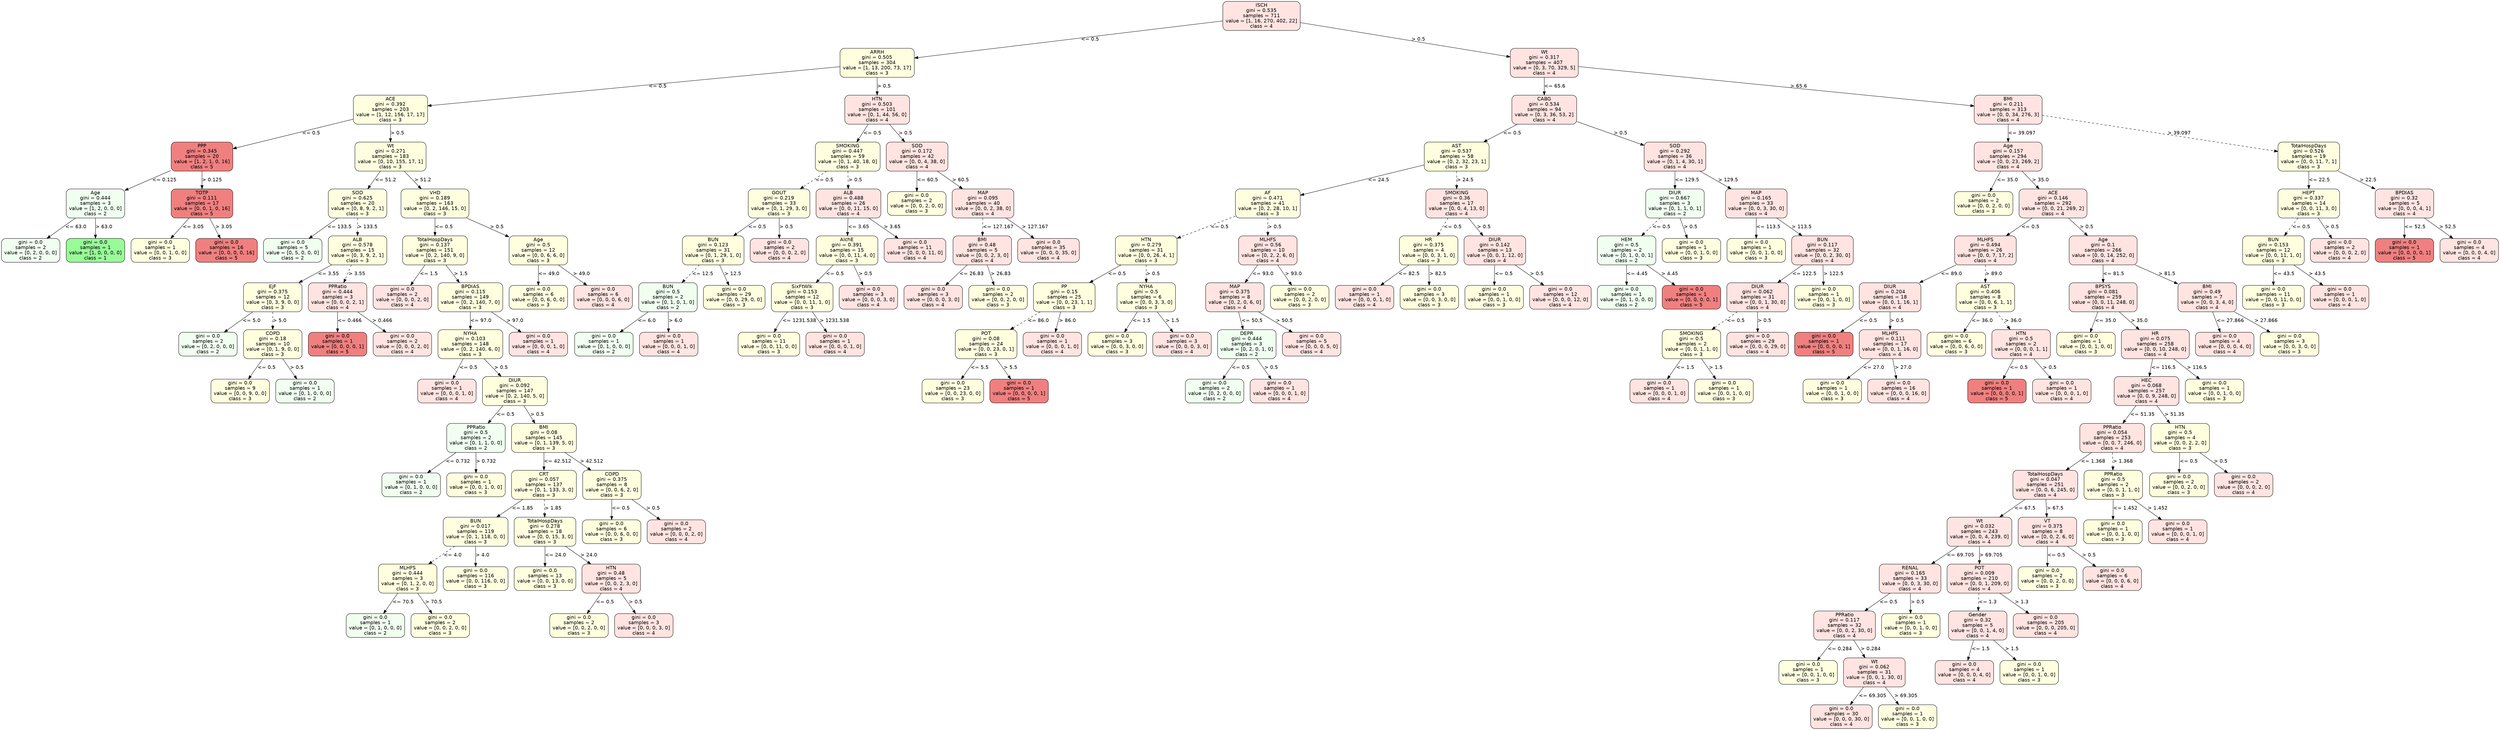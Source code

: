strict digraph Tree {
	graph [bb="0,0,5957,2078"];
	node [color=black,
		fontname=helvetica,
		label="\N",
		shape=box,
		style="filled, rounded"
	];
	edge [fontname=helvetica];
	0	 [fillcolor=mistyrose,
		height=1.1528,
		label="ISCH\ngini = 0.535\nsamples = 711\nvalue = [1, 16, 270, 402, 22]\nclass = 4",
		pos="2632,2036.5",
		width=2.5694];
	1	 [fillcolor=lightyellow,
		height=1.1528,
		label="ARRH\ngini = 0.505\nsamples = 304\nvalue = [1, 13, 200, 73, 17]\nclass = 3",
		pos="2048,1902.5",
		width=2.4583];
	0 -> 1	 [label="<= 0.5",
		labelangle=45,
		labeldistance=2.5,
		lp="2378,1969.5",
		op="<=",
		param=0.5,
		pos="e,2136.8,1922.9 2539.5,2015.3 2432.2,1990.7 2256.2,1950.3 2146.5,1925.1",
		style=solid];
	74	 [fillcolor=mistyrose,
		height=1.1528,
		label="Wt\ngini = 0.317\nsamples = 407\nvalue = [0, 3, 70, 329, 5]\nclass = 4",
		pos="3655,1902.5",
		width=2.25];
	0 -> 74	 [label="> 0.5",
		labelangle=-45,
		labeldistance=2.5,
		lp="3190.5,1969.5",
		op=">",
		param=0.5,
		pos="e,3573.7,1913.1 2724.6,2024.4 2919.4,1998.8 3369.8,1939.9 3563.6,1914.5",
		style=solid];
	2	 [fillcolor=lightyellow,
		height=1.1528,
		label="ACE\ngini = 0.392\nsamples = 203\nvalue = [1, 12, 156, 17, 17]\nclass = 3",
		pos="928,1768.5",
		width=2.4583];
	1 -> 2	 [label="<= 0.5",
		lp="1542,1835.5",
		op="<=",
		param=0.5,
		pos="e,1016.8,1779.1 1959.2,1891.9 1752.9,1867.2 1242.7,1806.1 1026.9,1780.3",
		style=solid];
	51	 [fillcolor=mistyrose,
		height=1.1528,
		label="HTN\ngini = 0.503\nsamples = 101\nvalue = [0, 1, 44, 56, 0]\nclass = 4",
		pos="2048,1768.5",
		width=2.1528];
	1 -> 51	 [label="> 0.5",
		lp="2063.5,1835.5",
		op=">",
		param=0.5,
		pos="e,2048,1810.1 2048,1860.8 2048,1848 2048,1833.7 2048,1820.2",
		style=solid];
	3	 [fillcolor=lightcoral,
		height=1.1528,
		label="PPP\ngini = 0.345\nsamples = 20\nvalue = [1, 2, 1, 0, 16]\nclass = 5",
		pos="488,1634.5",
		width=2.0417];
	2 -> 3	 [label="<= 0.5",
		lp="742,1701.5",
		op="<=",
		param=0.5,
		pos="e,561.77,1657 839.49,1741.5 761.27,1717.7 648.04,1683.2 571.4,1659.9",
		style=solid];
	10	 [fillcolor=lightyellow,
		height=1.1528,
		label="Wt\ngini = 0.271\nsamples = 183\nvalue = [0, 10, 155, 17, 1]\nclass = 3",
		pos="928,1634.5",
		width=2.3611];
	2 -> 10	 [label="> 0.5",
		lp="943.5,1701.5",
		op=">",
		param=0.5,
		pos="e,928,1676.1 928,1726.8 928,1714 928,1699.7 928,1686.2",
		style=solid];
	4	 [fillcolor=honeydew,
		height=1.1528,
		label="Age\ngini = 0.444\nsamples = 3\nvalue = [1, 2, 0, 0, 0]\nclass = 2",
		pos="228,1500.5",
		width=1.9444];
	3 -> 4	 [label="<= 0.125",
		lp="393.5,1567.5",
		op="<=",
		param=0.125,
		pos="e,298.41,1536.8 414.19,1596.5 380.84,1579.3 341.38,1558.9 307.39,1541.4",
		style=solid];
	7	 [fillcolor=lightcoral,
		height=1.1528,
		label="TOTP\ngini = 0.111\nsamples = 17\nvalue = [0, 0, 1, 0, 16]\nclass = 5",
		pos="488,1500.5",
		width=2.0417];
	3 -> 7	 [label="> 0.125",
		lp="511,1567.5",
		op=">",
		param=0.125,
		pos="e,488,1542.1 488,1592.8 488,1580 488,1565.7 488,1552.2",
		style=solid];
	5	 [fillcolor=honeydew,
		height=0.94444,
		label="gini = 0.0\nsamples = 2\nvalue = [0, 2, 0, 0, 0]\nclass = 2",
		pos="70,1366.5",
		width=1.9444];
	4 -> 5	 [label="<= 63.0",
		lp="177.5,1433.5",
		op="<=",
		param=63.0,
		pos="e,110.09,1400.5 178.87,1458.8 159.45,1442.4 137.19,1423.5 117.89,1407.1",
		style=solid];
	6	 [fillcolor=palegreen,
		height=0.94444,
		label="gini = 0.0\nsamples = 1\nvalue = [1, 0, 0, 0, 0]\nclass = 1",
		pos="228,1366.5",
		width=1.9444];
	4 -> 6	 [label="> 63.0",
		lp="247.5,1433.5",
		op=">",
		param=63.0,
		pos="e,228,1400.5 228,1458.8 228,1443.6 228,1426.3 228,1410.9",
		style=solid];
	8	 [fillcolor=lightyellow,
		height=0.94444,
		label="gini = 0.0\nsamples = 1\nvalue = [0, 0, 1, 0, 0]\nclass = 3",
		pos="386,1366.5",
		width=1.9444];
	7 -> 8	 [label="<= 3.05",
		lp="464.5,1433.5",
		op="<=",
		param=3.05,
		pos="e,411.88,1400.5 456.29,1458.8 444.13,1442.9 430.27,1424.7 418.08,1408.7",
		style=solid];
	9	 [fillcolor=lightcoral,
		height=0.94444,
		label="gini = 0.0\nsamples = 16\nvalue = [0, 0, 0, 0, 16]\nclass = 5",
		pos="548,1366.5",
		width=2.0417];
	7 -> 9	 [label="> 3.05",
		lp="539.5,1433.5",
		op=">",
		param=3.05,
		pos="e,532.77,1400.5 506.66,1458.8 513.61,1443.3 521.51,1425.7 528.53,1410",
		style=solid];
	11	 [fillcolor=lightyellow,
		height=1.1528,
		label="SOD\ngini = 0.625\nsamples = 20\nvalue = [0, 8, 9, 2, 1]\nclass = 3",
		pos="868,1500.5",
		width=1.9444];
	10 -> 11	 [label="<= 51.2",
		lp="923.5,1567.5",
		op="<=",
		param=51.2,
		pos="e,886.64,1542.1 909.34,1592.8 903.47,1579.7 896.93,1565.1 890.8,1551.4",
		style=solid];
	22	 [fillcolor=lightyellow,
		height=1.1528,
		label="VHD\ngini = 0.189\nsamples = 163\nvalue = [0, 2, 146, 15, 0]\nclass = 3",
		pos="1057,1500.5",
		width=2.25];
	10 -> 22	 [label="> 51.2",
		lp="1016.5,1567.5",
		op=">",
		param=51.2,
		pos="e,1016.9,1542.1 968.11,1592.8 981.34,1579.1 996.17,1563.7 1009.9,1549.5",
		style=solid];
	12	 [fillcolor=honeydew,
		height=0.94444,
		label="gini = 0.0\nsamples = 5\nvalue = [0, 5, 0, 0, 0]\nclass = 2",
		pos="710,1366.5",
		width=1.9444];
	11 -> 12	 [label="<= 133.5",
		lp="821.5,1433.5",
		op="<=",
		param=133.5,
		pos="e,750.09,1400.5 818.87,1458.8 799.45,1442.4 777.19,1423.5 757.89,1407.1",
		style=solid];
	13	 [fillcolor=lightyellow,
		height=1.1528,
		label="ALB\ngini = 0.578\nsamples = 15\nvalue = [0, 3, 9, 2, 1]\nclass = 3",
		pos="868,1366.5",
		width=1.9444];
	11 -> 13	 [label="> 133.5",
		lp="891,1433.5",
		op=">",
		param=133.5,
		pos="e,868,1408.1 868,1458.8 868,1446 868,1431.7 868,1418.2",
		style=dashed];
	14	 [fillcolor=lightyellow,
		height=1.1528,
		label="EjF\ngini = 0.375\nsamples = 12\nvalue = [0, 3, 9, 0, 0]\nclass = 3",
		pos="626,1232.5",
		width=1.9444];
	13 -> 14	 [label="<= 3.55",
		lp="778.5,1299.5",
		op="<=",
		param=3.55,
		pos="e,696.08,1271.3 797.68,1327.6 768.72,1311.5 735.03,1292.9 705.2,1276.4",
		style=solid];
	19	 [fillcolor=mistyrose,
		height=1.1528,
		label="PPRatio\ngini = 0.444\nsamples = 3\nvalue = [0, 0, 0, 2, 1]\nclass = 4",
		pos="784,1232.5",
		width=1.9444];
	13 -> 19	 [label="> 3.55",
		lp="848.5,1299.5",
		op=">",
		param=3.55,
		pos="e,810.1,1274.1 841.88,1324.8 833.51,1311.5 824.14,1296.5 815.43,1282.6",
		style=dashed];
	15	 [fillcolor=honeydew,
		height=0.94444,
		label="gini = 0.0\nsamples = 2\nvalue = [0, 2, 0, 0, 0]\nclass = 2",
		pos="468,1098.5",
		width=1.9444];
	14 -> 15	 [label="<= 5.0",
		lp="572,1165.5",
		op="<=",
		param=5.0,
		pos="e,508.09,1132.5 576.87,1190.8 557.45,1174.4 535.19,1155.5 515.89,1139.1",
		style=solid];
	16	 [fillcolor=lightyellow,
		height=1.1528,
		label="COPD\ngini = 0.18\nsamples = 10\nvalue = [0, 1, 9, 0, 0]\nclass = 3",
		pos="626,1098.5",
		width=1.9444];
	14 -> 16	 [label="> 5.0",
		lp="641.5,1165.5",
		op=">",
		param=5.0,
		pos="e,626,1140.1 626,1190.8 626,1178 626,1163.7 626,1150.2",
		style=dashed];
	17	 [fillcolor=lightyellow,
		height=0.94444,
		label="gini = 0.0\nsamples = 9\nvalue = [0, 0, 9, 0, 0]\nclass = 3",
		pos="547,964.5",
		width=1.9444];
	16 -> 17	 [label="<= 0.5",
		lp="609,1031.5",
		op="<=",
		param=0.5,
		pos="e,567.05,998.5 601.44,1056.8 592.2,1041.2 581.68,1023.3 572.37,1007.5",
		style=solid];
	18	 [fillcolor=honeydew,
		height=0.94444,
		label="gini = 0.0\nsamples = 1\nvalue = [0, 1, 0, 0, 0]\nclass = 2",
		pos="705,964.5",
		width=1.9444];
	16 -> 18	 [label="> 0.5",
		lp="683.5,1031.5",
		op=">",
		param=0.5,
		pos="e,684.95,998.5 650.56,1056.8 659.8,1041.2 670.32,1023.3 679.63,1007.5",
		style=solid];
	20	 [fillcolor=lightcoral,
		height=0.94444,
		label="gini = 0.0\nsamples = 1\nvalue = [0, 0, 0, 0, 1]\nclass = 5",
		pos="784,1098.5",
		width=1.9444];
	19 -> 20	 [label="<= 0.466",
		lp="811.5,1165.5",
		op="<=",
		param=0.466,
		pos="e,784,1132.5 784,1190.8 784,1175.6 784,1158.3 784,1142.9",
		style=solid];
	21	 [fillcolor=mistyrose,
		height=0.94444,
		label="gini = 0.0\nsamples = 2\nvalue = [0, 0, 0, 2, 0]\nclass = 4",
		pos="942,1098.5",
		width=1.9444];
	19 -> 21	 [label="> 0.466",
		lp="891,1165.5",
		op=">",
		param=0.466,
		pos="e,901.91,1132.5 833.13,1190.8 852.55,1174.4 874.81,1155.5 894.11,1139.1",
		style=solid];
	23	 [fillcolor=lightyellow,
		height=1.1528,
		label="TotalHospDays\ngini = 0.137\nsamples = 151\nvalue = [0, 2, 140, 9, 0]\nclass = 3",
		pos="1057,1366.5",
		width=2.1528];
	22 -> 23	 [label="<= 0.5",
		lp="1077,1433.5",
		op="<=",
		param=0.5,
		pos="e,1057,1408.1 1057,1458.8 1057,1446 1057,1431.7 1057,1418.2",
		style=solid];
	48	 [fillcolor=lightyellow,
		height=1.1528,
		label="Age\ngini = 0.5\nsamples = 12\nvalue = [0, 0, 6, 6, 0]\nclass = 3",
		pos="1274,1366.5",
		width=1.9444];
	22 -> 48	 [label="> 0.5",
		lp="1188.5,1433.5",
		op=">",
		param=0.5,
		pos="e,1206.6,1408.1 1124.5,1458.8 1147.7,1444.5 1174,1428.3 1197.9,1413.5",
		style=solid];
	24	 [fillcolor=mistyrose,
		height=0.94444,
		label="gini = 0.0\nsamples = 2\nvalue = [0, 0, 0, 2, 0]\nclass = 4",
		pos="942,1232.5",
		width=1.9444];
	23 -> 24	 [label="<= 1.5",
		lp="1023,1299.5",
		op="<=",
		param=1.5,
		pos="e,971.18,1266.5 1021.2,1324.8 1007.4,1308.7 991.63,1290.3 977.8,1274.2",
		style=solid];
	25	 [fillcolor=lightyellow,
		height=1.1528,
		label="BPDIAS\ngini = 0.115\nsamples = 149\nvalue = [0, 2, 140, 7, 0]\nclass = 3",
		pos="1108,1232.5",
		width=2.1528];
	23 -> 25	 [label="> 1.5",
		lp="1100.5,1299.5",
		op=">",
		param=1.5,
		pos="e,1092.2,1274.1 1072.9,1324.8 1077.8,1311.9 1083.3,1297.4 1088.5,1283.8",
		style=solid];
	26	 [fillcolor=lightyellow,
		height=1.1528,
		label="NYHA\ngini = 0.103\nsamples = 148\nvalue = [0, 2, 140, 6, 0]\nclass = 3",
		pos="1108,1098.5",
		width=2.1528];
	25 -> 26	 [label="<= 97.0",
		lp="1131.5,1165.5",
		op="<=",
		param=97.0,
		pos="e,1108,1140.1 1108,1190.8 1108,1178 1108,1163.7 1108,1150.2",
		style=solid];
	47	 [fillcolor=mistyrose,
		height=0.94444,
		label="gini = 0.0\nsamples = 1\nvalue = [0, 0, 0, 1, 0]\nclass = 4",
		pos="1274,1098.5",
		width=1.9444];
	25 -> 47	 [label="> 97.0",
		lp="1215.5,1165.5",
		op=">",
		param=97.0,
		pos="e,1231.9,1132.5 1159.6,1190.8 1180.1,1174.3 1203.6,1155.3 1224,1138.9",
		style=solid];
	27	 [fillcolor=mistyrose,
		height=0.94444,
		label="gini = 0.0\nsamples = 1\nvalue = [0, 0, 0, 1, 0]\nclass = 4",
		pos="1051,964.5",
		width=1.9444];
	26 -> 27	 [label="<= 0.5",
		lp="1102,1031.5",
		op="<=",
		param=0.5,
		pos="e,1065.5,998.5 1090.3,1056.8 1083.7,1041.3 1076.2,1023.7 1069.5,1008",
		style=solid];
	28	 [fillcolor=lightyellow,
		height=1.1528,
		label="DIUR\ngini = 0.092\nsamples = 147\nvalue = [0, 2, 140, 5, 0]\nclass = 3",
		pos="1217,964.5",
		width=2.1528];
	26 -> 28	 [label="> 0.5",
		lp="1181.5,1031.5",
		op=">",
		param=0.5,
		pos="e,1183.1,1006.1 1141.9,1056.8 1152.9,1043.3 1165.1,1028.3 1176.5,1014.2",
		style=solid];
	29	 [fillcolor=honeydew,
		height=1.1528,
		label="PPRatio\ngini = 0.5\nsamples = 2\nvalue = [0, 1, 1, 0, 0]\nclass = 2",
		pos="1122,830.5",
		width=1.9444];
	28 -> 29	 [label="<= 0.5",
		lp="1193,897.5",
		op="<=",
		param=0.5,
		pos="e,1151.5,872.14 1187.5,922.84 1178,909.48 1167.4,894.54 1157.5,880.64",
		style=solid];
	32	 [fillcolor=lightyellow,
		height=1.1528,
		label="BMI\ngini = 0.08\nsamples = 145\nvalue = [0, 1, 139, 5, 0]\nclass = 3",
		pos="1288,830.5",
		width=2.1528];
	28 -> 32	 [label="> 0.5",
		lp="1270.5,897.5",
		op=">",
		param=0.5,
		pos="e,1265.9,872.14 1239.1,922.84 1246.1,909.6 1253.9,894.82 1261.2,881.03",
		style=solid];
	30	 [fillcolor=honeydew,
		height=0.94444,
		label="gini = 0.0\nsamples = 1\nvalue = [0, 1, 0, 0, 0]\nclass = 2",
		pos="964,696.5",
		width=1.9444];
	29 -> 30	 [label="<= 0.732",
		lp="1075.5,763.5",
		op="<=",
		param=0.732,
		pos="e,1004.1,730.5 1072.9,788.84 1053.4,772.36 1031.2,753.49 1011.9,737.12",
		style=solid];
	31	 [fillcolor=lightyellow,
		height=0.94444,
		label="gini = 0.0\nsamples = 1\nvalue = [0, 0, 1, 0, 0]\nclass = 3",
		pos="1122,696.5",
		width=1.9444];
	29 -> 31	 [label="> 0.732",
		lp="1145,763.5",
		op=">",
		param=0.732,
		pos="e,1122,730.5 1122,788.84 1122,773.6 1122,756.33 1122,740.87",
		style=solid];
	33	 [fillcolor=lightyellow,
		height=1.1528,
		label="CRT\ngini = 0.057\nsamples = 137\nvalue = [0, 1, 133, 3, 0]\nclass = 3",
		pos="1288,696.5",
		width=2.1528];
	32 -> 33	 [label="<= 42.512",
		lp="1319,763.5",
		op="<=",
		param=42.512,
		pos="e,1288,738.14 1288,788.84 1288,775.98 1288,761.66 1288,748.21",
		style=solid];
	44	 [fillcolor=lightyellow,
		height=1.1528,
		label="COPD\ngini = 0.375\nsamples = 8\nvalue = [0, 0, 6, 2, 0]\nclass = 3",
		pos="1454,696.5",
		width=1.9444];
	32 -> 44	 [label="> 42.512",
		lp="1403,763.5",
		op=">",
		param=42.512,
		pos="e,1402.4,738.14 1339.6,788.84 1356.9,774.84 1376.4,759.13 1394.3,744.68",
		style=solid];
	34	 [fillcolor=lightyellow,
		height=1.1528,
		label="BUN\ngini = 0.017\nsamples = 119\nvalue = [0, 1, 118, 0, 0]\nclass = 3",
		pos="1121,562.5",
		width=2.1528];
	33 -> 34	 [label="<= 1.85",
		lp="1233.5,629.5",
		op="<=",
		param=1.85,
		pos="e,1172.9,604.14 1236.1,654.84 1218.6,640.84 1199,625.13 1181,610.68",
		style=solid];
	39	 [fillcolor=lightyellow,
		height=1.1528,
		label="TotalHospDays\ngini = 0.278\nsamples = 18\nvalue = [0, 0, 15, 3, 0]\nclass = 3",
		pos="1290,562.5",
		width=2.0417];
	33 -> 39	 [label="> 1.85",
		lp="1309.5,629.5",
		op=">",
		param=1.85,
		pos="e,1289.4,604.14 1288.6,654.84 1288.8,641.98 1289,627.66 1289.2,614.21",
		style=dashed];
	35	 [fillcolor=lightyellow,
		height=1.1528,
		label="MLHFS\ngini = 0.444\nsamples = 3\nvalue = [0, 1, 2, 0, 0]\nclass = 3",
		pos="955,428.5",
		width=1.9444];
	34 -> 35	 [label="<= 4.0",
		lp="1063,495.5",
		op="<=",
		param=4.0,
		pos="e,1006.6,470.14 1069.4,520.84 1052.1,506.84 1032.6,491.13 1014.7,476.68",
		style=dashed];
	38	 [fillcolor=lightyellow,
		height=0.94444,
		label="gini = 0.0\nsamples = 116\nvalue = [0, 0, 116, 0, 0]\nclass = 3",
		pos="1121,428.5",
		width=2.1528];
	34 -> 38	 [label="> 4.0",
		lp="1136.5,495.5",
		op=">",
		param=4.0,
		pos="e,1121,462.5 1121,520.84 1121,505.6 1121,488.33 1121,472.87",
		style=solid];
	36	 [fillcolor=honeydew,
		height=0.94444,
		label="gini = 0.0\nsamples = 1\nvalue = [0, 1, 0, 0, 0]\nclass = 2",
		pos="876,294.5",
		width=1.9444];
	35 -> 36	 [label="<= 70.5",
		lp="941.5,361.5",
		op="<=",
		param=70.5,
		pos="e,896.05,328.5 930.44,386.84 921.2,371.17 910.68,353.33 901.37,337.53",
		style=solid];
	37	 [fillcolor=lightyellow,
		height=0.94444,
		label="gini = 0.0\nsamples = 2\nvalue = [0, 0, 2, 0, 0]\nclass = 3",
		pos="1034,294.5",
		width=1.9444];
	35 -> 37	 [label="> 70.5",
		lp="1016.5,361.5",
		op=">",
		param=70.5,
		pos="e,1014,328.5 979.56,386.84 988.8,371.17 999.32,353.33 1008.6,337.53",
		style=solid];
	40	 [fillcolor=lightyellow,
		height=0.94444,
		label="gini = 0.0\nsamples = 13\nvalue = [0, 0, 13, 0, 0]\nclass = 3",
		pos="1290,428.5",
		width=2.0417];
	39 -> 40	 [label="<= 24.0",
		lp="1313.5,495.5",
		op="<=",
		param=24.0,
		pos="e,1290,462.5 1290,520.84 1290,505.6 1290,488.33 1290,472.87",
		style=solid];
	41	 [fillcolor=mistyrose,
		height=1.1528,
		label="HTN\ngini = 0.48\nsamples = 5\nvalue = [0, 0, 2, 3, 0]\nclass = 4",
		pos="1452,428.5",
		width=1.9444];
	39 -> 41	 [label="> 24.0",
		lp="1395.5,495.5",
		op=">",
		param=24.0,
		pos="e,1401.7,470.14 1340.4,520.84 1357.3,506.84 1376.3,491.13 1393.8,476.68",
		style=solid];
	42	 [fillcolor=lightyellow,
		height=0.94444,
		label="gini = 0.0\nsamples = 2\nvalue = [0, 0, 2, 0, 0]\nclass = 3",
		pos="1373,294.5",
		width=1.9444];
	41 -> 42	 [label="<= 0.5",
		lp="1435,361.5",
		op="<=",
		param=0.5,
		pos="e,1393,328.5 1427.4,386.84 1418.2,371.17 1407.7,353.33 1398.4,337.53",
		style=solid];
	43	 [fillcolor=mistyrose,
		height=0.94444,
		label="gini = 0.0\nsamples = 3\nvalue = [0, 0, 0, 3, 0]\nclass = 4",
		pos="1531,294.5",
		width=1.9444];
	41 -> 43	 [label="> 0.5",
		lp="1509.5,361.5",
		op=">",
		param=0.5,
		pos="e,1511,328.5 1476.6,386.84 1485.8,371.17 1496.3,353.33 1505.6,337.53",
		style=solid];
	45	 [fillcolor=lightyellow,
		height=0.94444,
		label="gini = 0.0\nsamples = 6\nvalue = [0, 0, 6, 0, 0]\nclass = 3",
		pos="1453,562.5",
		width=1.9444];
	44 -> 45	 [label="<= 0.5",
		lp="1474,629.5",
		op="<=",
		param=0.5,
		pos="e,1453.3,596.5 1453.7,654.84 1453.6,639.6 1453.4,622.33 1453.3,606.87",
		style=solid];
	46	 [fillcolor=mistyrose,
		height=0.94444,
		label="gini = 0.0\nsamples = 2\nvalue = [0, 0, 0, 2, 0]\nclass = 4",
		pos="1611,562.5",
		width=1.9444];
	44 -> 46	 [label="> 0.5",
		lp="1553.5,629.5",
		op=">",
		param=0.5,
		pos="e,1571.2,596.5 1502.8,654.84 1522.1,638.36 1544.2,619.49 1563.4,603.12",
		style=solid];
	49	 [fillcolor=lightyellow,
		height=0.94444,
		label="gini = 0.0\nsamples = 6\nvalue = [0, 0, 6, 0, 0]\nclass = 3",
		pos="1274,1232.5",
		width=1.9444];
	48 -> 49	 [label="<= 49.0",
		lp="1297.5,1299.5",
		op="<=",
		param=49.0,
		pos="e,1274,1266.5 1274,1324.8 1274,1309.6 1274,1292.3 1274,1276.9",
		style=solid];
	50	 [fillcolor=mistyrose,
		height=0.94444,
		label="gini = 0.0\nsamples = 6\nvalue = [0, 0, 0, 6, 0]\nclass = 4",
		pos="1432,1232.5",
		width=1.9444];
	48 -> 50	 [label="> 49.0",
		lp="1377.5,1299.5",
		op=">",
		param=49.0,
		pos="e,1391.9,1266.5 1323.1,1324.8 1342.6,1308.4 1364.8,1289.5 1384.1,1273.1",
		style=solid];
	52	 [fillcolor=lightyellow,
		height=1.1528,
		label="SMOKING\ngini = 0.447\nsamples = 59\nvalue = [0, 1, 40, 18, 0]\nclass = 3",
		pos="1990,1634.5",
		width=2.1528];
	51 -> 52	 [label="<= 0.5",
		lp="2041,1701.5",
		op="<=",
		param=0.5,
		pos="e,2008,1676.1 2030,1726.8 2024.3,1713.7 2018,1699.1 2012,1685.4",
		style=solid];
	67	 [fillcolor=mistyrose,
		height=1.1528,
		label="SOD\ngini = 0.172\nsamples = 42\nvalue = [0, 0, 4, 38, 0]\nclass = 4",
		pos="2159,1634.5",
		width=2.0417];
	51 -> 67	 [label="> 0.5",
		lp="2122.5,1701.5",
		op=">",
		param=0.5,
		pos="e,2124.5,1676.1 2082.5,1726.8 2093.8,1713.2 2106.4,1698 2118.1,1683.9",
		style=solid];
	53	 [fillcolor=lightyellow,
		height=1.1528,
		label="GOUT\ngini = 0.219\nsamples = 33\nvalue = [0, 1, 29, 3, 0]\nclass = 3",
		pos="1822,1500.5",
		width=2.0417];
	52 -> 53	 [label="<= 0.5",
		lp="1932,1567.5",
		op="<=",
		param=0.5,
		pos="e,1874.2,1542.1 1937.8,1592.8 1920.2,1578.8 1900.5,1563.1 1882.4,1548.7",
		style=dashed];
	60	 [fillcolor=mistyrose,
		height=1.1528,
		label="ALB\ngini = 0.488\nsamples = 26\nvalue = [0, 0, 11, 15, 0]\nclass = 4",
		pos="1991,1500.5",
		width=2.1528];
	52 -> 60	 [label="> 0.5",
		lp="2006.5,1567.5",
		op=">",
		param=0.5,
		pos="e,1990.7,1542.1 1990.3,1592.8 1990.4,1580 1990.5,1565.7 1990.6,1552.2",
		style=dashed];
	54	 [fillcolor=lightyellow,
		height=1.1528,
		label="BUN\ngini = 0.123\nsamples = 31\nvalue = [0, 1, 29, 1, 0]\nclass = 3",
		pos="1662,1366.5",
		width=2.0417];
	53 -> 54	 [label="<= 0.5",
		lp="1767,1433.5",
		op="<=",
		param=0.5,
		pos="e,1711.7,1408.1 1772.3,1458.8 1755.5,1444.8 1736.8,1429.1 1719.5,1414.7",
		style=solid];
	59	 [fillcolor=mistyrose,
		height=0.94444,
		label="gini = 0.0\nsamples = 2\nvalue = [0, 0, 0, 2, 0]\nclass = 4",
		pos="1824,1366.5",
		width=1.9444];
	53 -> 59	 [label="> 0.5",
		lp="1839.5,1433.5",
		op=">",
		param=0.5,
		pos="e,1823.5,1400.5 1822.6,1458.8 1822.8,1443.6 1823.1,1426.3 1823.3,1410.9",
		style=solid];
	55	 [fillcolor=honeydew,
		height=1.1528,
		label="BUN\ngini = 0.5\nsamples = 2\nvalue = [0, 1, 0, 1, 0]\nclass = 2",
		pos="1590,1232.5",
		width=1.9444];
	54 -> 55	 [label="<= 12.5",
		lp="1652.5,1299.5",
		op="<=",
		param=12.5,
		pos="e,1612.4,1274.1 1639.6,1324.8 1632.5,1311.6 1624.6,1296.8 1617.2,1283",
		style=dashed];
	58	 [fillcolor=lightyellow,
		height=0.94444,
		label="gini = 0.0\nsamples = 29\nvalue = [0, 0, 29, 0, 0]\nclass = 3",
		pos="1752,1232.5",
		width=2.0417];
	54 -> 58	 [label="> 12.5",
		lp="1729.5,1299.5",
		op=">",
		param=12.5,
		pos="e,1729.2,1266.5 1690,1324.8 1700.6,1309 1712.7,1291 1723.4,1275.1",
		style=solid];
	56	 [fillcolor=honeydew,
		height=0.94444,
		label="gini = 0.0\nsamples = 1\nvalue = [0, 1, 0, 0, 0]\nclass = 2",
		pos="1511,1098.5",
		width=1.9444];
	55 -> 56	 [label="<= 6.0",
		lp="1573,1165.5",
		op="<=",
		param=6.0,
		pos="e,1531,1132.5 1565.4,1190.8 1556.2,1175.2 1545.7,1157.3 1536.4,1141.5",
		style=solid];
	57	 [fillcolor=mistyrose,
		height=0.94444,
		label="gini = 0.0\nsamples = 1\nvalue = [0, 0, 0, 1, 0]\nclass = 4",
		pos="1669,1098.5",
		width=1.9444];
	55 -> 57	 [label="> 6.0",
		lp="1647.5,1165.5",
		op=">",
		param=6.0,
		pos="e,1649,1132.5 1614.6,1190.8 1623.8,1175.2 1634.3,1157.3 1643.6,1141.5",
		style=solid];
	61	 [fillcolor=lightyellow,
		height=1.1528,
		label="AlchE\ngini = 0.391\nsamples = 15\nvalue = [0, 0, 11, 4, 0]\nclass = 3",
		pos="1989,1366.5",
		width=2.0417];
	60 -> 61	 [label="<= 3.65",
		lp="2014.5,1433.5",
		op="<=",
		param=3.65,
		pos="e,1989.6,1408.1 1990.4,1458.8 1990.2,1446 1990,1431.7 1989.8,1418.2",
		style=solid];
	66	 [fillcolor=mistyrose,
		height=0.94444,
		label="gini = 0.0\nsamples = 11\nvalue = [0, 0, 0, 11, 0]\nclass = 4",
		pos="2154,1366.5",
		width=2.0417];
	60 -> 66	 [label="> 3.65",
		lp="2097.5,1433.5",
		op=">",
		param=3.65,
		pos="e,2112.6,1400.5 2041.7,1458.8 2061.8,1442.3 2084.9,1423.3 2104.9,1406.9",
		style=solid];
	62	 [fillcolor=lightyellow,
		height=1.1528,
		label="SixFtWlk\ngini = 0.153\nsamples = 12\nvalue = [0, 0, 11, 1, 0]\nclass = 3",
		pos="1917,1232.5",
		width=2.0417];
	61 -> 62	 [label="<= 0.5",
		lp="1976,1299.5",
		op="<=",
		param=0.5,
		pos="e,1939.4,1274.1 1966.6,1324.8 1959.5,1311.6 1951.6,1296.8 1944.2,1283",
		style=solid];
	65	 [fillcolor=mistyrose,
		height=0.94444,
		label="gini = 0.0\nsamples = 3\nvalue = [0, 0, 0, 3, 0]\nclass = 4",
		pos="2079,1232.5",
		width=1.9444];
	61 -> 65	 [label="> 0.5",
		lp="2052.5,1299.5",
		op=">",
		param=0.5,
		pos="e,2056.2,1266.5 2017,1324.8 2027.6,1309 2039.7,1291 2050.4,1275.1",
		style=solid];
	63	 [fillcolor=lightyellow,
		height=0.94444,
		label="gini = 0.0\nsamples = 11\nvalue = [0, 0, 11, 0, 0]\nclass = 3",
		pos="1895,1098.5",
		width=2.0417];
	62 -> 63	 [label="<= 1231.538",
		lp="1945.5,1165.5",
		op="<=",
		param=1231.538,
		pos="e,1900.6,1132.5 1910.2,1190.8 1907.6,1175.5 1904.8,1158 1902.2,1142.4",
		style=solid];
	64	 [fillcolor=mistyrose,
		height=0.94444,
		label="gini = 0.0\nsamples = 1\nvalue = [0, 0, 0, 1, 0]\nclass = 4",
		pos="2057,1098.5",
		width=1.9444];
	62 -> 64	 [label="> 1231.538",
		lp="2036.5,1165.5",
		op=">",
		param=1231.538,
		pos="e,2027,1132.7 1968.5,1190.7 1975.2,1184.9 1981.8,1178.9 1988,1173 1998.8,1162.7 2010,1151.1 2020.1,1140.2",
		style=solid];
	68	 [fillcolor=lightyellow,
		height=0.94444,
		label="gini = 0.0\nsamples = 2\nvalue = [0, 0, 2, 0, 0]\nclass = 3",
		pos="2158,1500.5",
		width=1.9444];
	67 -> 68	 [label="<= 60.5",
		lp="2182.5,1567.5",
		op="<=",
		param=60.5,
		pos="e,2158.3,1534.5 2158.7,1592.8 2158.6,1577.6 2158.4,1560.3 2158.3,1544.9",
		style=solid];
	69	 [fillcolor=mistyrose,
		height=1.1528,
		label="MAP\ngini = 0.095\nsamples = 40\nvalue = [0, 0, 2, 38, 0]\nclass = 4",
		pos="2320,1500.5",
		width=2.0417];
	67 -> 69	 [label="> 60.5",
		lp="2264.5,1567.5",
		op=">",
		param=60.5,
		pos="e,2270,1542.1 2209.1,1592.8 2225.9,1578.8 2244.8,1563.1 2262.1,1548.7",
		style=solid];
	70	 [fillcolor=mistyrose,
		height=1.1528,
		label="BMI\ngini = 0.48\nsamples = 5\nvalue = [0, 0, 2, 3, 0]\nclass = 4",
		pos="2318,1366.5",
		width=1.9444];
	69 -> 70	 [label="<= 127.167",
		lp="2355,1433.5",
		op="<=",
		param=127.167,
		pos="e,2318.6,1408.1 2319.4,1458.8 2319.2,1446 2319,1431.7 2318.8,1418.2",
		style=dashed];
	73	 [fillcolor=mistyrose,
		height=0.94444,
		label="gini = 0.0\nsamples = 35\nvalue = [0, 0, 0, 35, 0]\nclass = 4",
		pos="2480,1366.5",
		width=2.0417];
	69 -> 73	 [label="> 127.167",
		lp="2441.5,1433.5",
		op=">",
		param=127.167,
		pos="e,2441.3,1400.6 2372.3,1458.8 2379.7,1452.9 2387,1446.8 2394,1441 2406.9,1430.2 2420.8,1418.3 2433.5,1407.3",
		style=solid];
	71	 [fillcolor=mistyrose,
		height=0.94444,
		label="gini = 0.0\nsamples = 3\nvalue = [0, 0, 0, 3, 0]\nclass = 4",
		pos="2237,1232.5",
		width=1.9444];
	70 -> 71	 [label="<= 26.83",
		lp="2307.5,1299.5",
		op="<=",
		param=26.83,
		pos="e,2257.6,1266.5 2292.8,1324.8 2283.3,1309 2272.4,1291 2262.7,1275.1",
		style=solid];
	72	 [fillcolor=lightyellow,
		height=0.94444,
		label="gini = 0.0\nsamples = 2\nvalue = [0, 0, 2, 0, 0]\nclass = 3",
		pos="2395,1232.5",
		width=1.9444];
	70 -> 72	 [label="> 26.83",
		lp="2382,1299.5",
		op=">",
		param=26.83,
		pos="e,2375.5,1266.5 2341.9,1324.8 2350.9,1309.2 2361.2,1291.3 2370.3,1275.5",
		style=solid];
	75	 [fillcolor=mistyrose,
		height=1.1528,
		label="CABG\ngini = 0.534\nsamples = 94\nvalue = [0, 3, 36, 53, 2]\nclass = 4",
		pos="3655,1768.5",
		width=2.1528];
	74 -> 75	 [label="<= 65.6",
		lp="3678.5,1835.5",
		op="<=",
		param=65.6,
		pos="e,3655,1810.1 3655,1860.8 3655,1848 3655,1833.7 3655,1820.2",
		style=solid];
	116	 [fillcolor=mistyrose,
		height=1.1528,
		label="BMI\ngini = 0.211\nsamples = 313\nvalue = [0, 0, 34, 276, 3]\nclass = 4",
		pos="4791,1768.5",
		width=2.25];
	74 -> 116	 [label="> 65.6",
		lp="4277.5,1835.5",
		op=">",
		param=65.6,
		pos="e,4710,1778.1 3736.2,1892.9 3942.2,1868.6 4483.7,1804.8 4699.9,1779.2",
		style=solid];
	76	 [fillcolor=lightyellow,
		height=1.1528,
		label="AST\ngini = 0.537\nsamples = 58\nvalue = [0, 2, 32, 23, 1]\nclass = 3",
		pos="3430,1634.5",
		width=2.1528];
	75 -> 76	 [label="<= 0.5",
		lp="3570,1701.5",
		op="<=",
		param=0.5,
		pos="e,3499.9,1676.1 3585,1726.8 3560.8,1712.4 3533.5,1696.1 3508.6,1681.3",
		style=solid];
	101	 [fillcolor=mistyrose,
		height=1.1528,
		label="SOD\ngini = 0.292\nsamples = 36\nvalue = [0, 1, 4, 30, 1]\nclass = 4",
		pos="3910,1634.5",
		width=2.0417];
	75 -> 101	 [label="> 0.5",
		lp="3806.5,1701.5",
		op=">",
		param=0.5,
		pos="e,3836.3,1673.2 3732.5,1727.7 3762.6,1712 3796.9,1693.9 3827.4,1677.9",
		style=solid];
	77	 [fillcolor=lightyellow,
		height=1.1528,
		label="AF\ngini = 0.471\nsamples = 41\nvalue = [0, 2, 28, 10, 1]\nclass = 3",
		pos="2924,1500.5",
		width=2.1528];
	76 -> 77	 [label="<= 24.5",
		lp="3216.5,1567.5",
		op="<=",
		param=24.5,
		pos="e,3001.7,1521.1 3352.3,1613.9 3260.3,1589.6 3107.5,1549.1 3011.4,1523.6",
		style=solid];
	94	 [fillcolor=mistyrose,
		height=1.1528,
		label="SMOKING\ngini = 0.36\nsamples = 17\nvalue = [0, 0, 4, 13, 0]\nclass = 4",
		pos="3430,1500.5",
		width=2.0417];
	76 -> 94	 [label="> 24.5",
		lp="3449.5,1567.5",
		op=">",
		param=24.5,
		pos="e,3430,1542.1 3430,1592.8 3430,1580 3430,1565.7 3430,1552.2",
		style=dashed];
	78	 [fillcolor=lightyellow,
		height=1.1528,
		label="HTN\ngini = 0.279\nsamples = 31\nvalue = [0, 0, 26, 4, 1]\nclass = 3",
		pos="2719,1366.5",
		width=2.0417];
	77 -> 78	 [label="<= 0.5",
		lp="2848,1433.5",
		op="<=",
		param=0.5,
		pos="e,2782.7,1408.1 2860.3,1458.8 2838.4,1444.5 2813.7,1428.4 2791.2,1413.7",
		style=dashed];
	87	 [fillcolor=mistyrose,
		height=1.1528,
		label="MLHFS\ngini = 0.56\nsamples = 10\nvalue = [0, 2, 2, 6, 0]\nclass = 4",
		pos="2924,1366.5",
		width=1.9444];
	77 -> 87	 [label="> 0.5",
		lp="2939.5,1433.5",
		op=">",
		param=0.5,
		pos="e,2924,1408.1 2924,1458.8 2924,1446 2924,1431.7 2924,1418.2",
		style=dashed];
	79	 [fillcolor=lightyellow,
		height=1.1528,
		label="PP\ngini = 0.15\nsamples = 25\nvalue = [0, 0, 23, 1, 1]\nclass = 3",
		pos="2557,1232.5",
		width=2.0417];
	78 -> 79	 [label="<= 0.5",
		lp="2663,1299.5",
		op="<=",
		param=0.5,
		pos="e,2607.3,1274.1 2668.6,1324.8 2651.7,1310.8 2632.7,1295.1 2615.2,1280.7",
		style=solid];
	84	 [fillcolor=lightyellow,
		height=1.1528,
		label="NYHA\ngini = 0.5\nsamples = 6\nvalue = [0, 0, 3, 3, 0]\nclass = 3",
		pos="2719,1232.5",
		width=1.9444];
	78 -> 84	 [label="> 0.5",
		lp="2734.5,1299.5",
		op=">",
		param=0.5,
		pos="e,2719,1274.1 2719,1324.8 2719,1312 2719,1297.7 2719,1284.2",
		style=dashed];
	80	 [fillcolor=lightyellow,
		height=1.1528,
		label="POT\ngini = 0.08\nsamples = 24\nvalue = [0, 0, 23, 0, 1]\nclass = 3",
		pos="2262,1098.5",
		width=2.0417];
	79 -> 80	 [label="<= 86.0",
		lp="2453.5,1165.5",
		op="<=",
		param=86.0,
		pos="e,2335.6,1135.7 2483.4,1195.3 2480.2,1193.8 2477.1,1192.4 2474,1191 2417.7,1165.9 2401.3,1165.1 2345,1140 2344.9,1140 2344.8,1139.9 \
2344.7,1139.9",
		style=dashed];
	83	 [fillcolor=mistyrose,
		height=0.94444,
		label="gini = 0.0\nsamples = 1\nvalue = [0, 0, 0, 1, 0]\nclass = 4",
		pos="2424,1098.5",
		width=1.9444];
	79 -> 83	 [label="> 86.0",
		lp="2514.5,1165.5",
		op=">",
		param=86.0,
		pos="e,2457.7,1132.5 2515.6,1190.8 2499.5,1174.6 2481.1,1156 2465,1139.8",
		style=solid];
	81	 [fillcolor=lightyellow,
		height=0.94444,
		label="gini = 0.0\nsamples = 23\nvalue = [0, 0, 23, 0, 0]\nclass = 3",
		pos="2181,964.5",
		width=2.0417];
	80 -> 81	 [label="<= 5.5",
		lp="2244,1031.5",
		op="<=",
		param=5.5,
		pos="e,2201.6,998.5 2236.8,1056.8 2227.3,1041 2216.4,1023 2206.7,1007.1",
		style=solid];
	82	 [fillcolor=lightcoral,
		height=0.94444,
		label="gini = 0.0\nsamples = 1\nvalue = [0, 0, 0, 0, 1]\nclass = 5",
		pos="2343,964.5",
		width=1.9444];
	80 -> 82	 [label="> 5.5",
		lp="2320.5,1031.5",
		op=">",
		param=5.5,
		pos="e,2322.4,998.5 2287.2,1056.8 2296.7,1041 2307.6,1023 2317.3,1007.1",
		style=solid];
	85	 [fillcolor=lightyellow,
		height=0.94444,
		label="gini = 0.0\nsamples = 3\nvalue = [0, 0, 3, 0, 0]\nclass = 3",
		pos="2582,1098.5",
		width=1.9444];
	84 -> 85	 [label="<= 1.5",
		lp="2675,1165.5",
		op="<=",
		param=1.5,
		pos="e,2616.8,1132.5 2676.4,1190.8 2659.8,1174.6 2640.8,1156 2624.2,1139.8",
		style=solid];
	86	 [fillcolor=mistyrose,
		height=0.94444,
		label="gini = 0.0\nsamples = 3\nvalue = [0, 0, 0, 3, 0]\nclass = 4",
		pos="2740,1098.5",
		width=1.9444];
	84 -> 86	 [label="> 1.5",
		lp="2746.5,1165.5",
		op=">",
		param=1.5,
		pos="e,2734.7,1132.5 2725.5,1190.8 2727.9,1175.5 2730.7,1158 2733.1,1142.4",
		style=solid];
	88	 [fillcolor=mistyrose,
		height=1.1528,
		label="MAP\ngini = 0.375\nsamples = 8\nvalue = [0, 2, 0, 6, 0]\nclass = 4",
		pos="2877,1232.5",
		width=1.9444];
	87 -> 88	 [label="<= 93.0",
		lp="2925.5,1299.5",
		op="<=",
		param=93.0,
		pos="e,2891.6,1274.1 2909.4,1324.8 2904.8,1311.9 2899.8,1297.4 2895,1283.8",
		style=solid];
	93	 [fillcolor=lightyellow,
		height=0.94444,
		label="gini = 0.0\nsamples = 2\nvalue = [0, 0, 2, 0, 0]\nclass = 3",
		pos="3035,1232.5",
		width=1.9444];
	87 -> 93	 [label="> 93.0",
		lp="3002.5,1299.5",
		op=">",
		param=93.0,
		pos="e,3006.8,1266.5 2958.5,1324.8 2971.9,1308.7 2987.1,1290.3 3000.4,1274.2",
		style=solid];
	89	 [fillcolor=honeydew,
		height=1.1528,
		label="DEPR\ngini = 0.444\nsamples = 3\nvalue = [0, 2, 0, 1, 0]\nclass = 2",
		pos="2898,1098.5",
		width=1.9444];
	88 -> 89	 [label="<= 50.5",
		lp="2912.5,1165.5",
		op="<=",
		param=50.5,
		pos="e,2891.5,1140.1 2883.5,1190.8 2885.5,1178 2887.8,1163.7 2889.9,1150.2",
		style=solid];
	92	 [fillcolor=mistyrose,
		height=0.94444,
		label="gini = 0.0\nsamples = 5\nvalue = [0, 0, 0, 5, 0]\nclass = 4",
		pos="3056,1098.5",
		width=1.9444];
	88 -> 92	 [label="> 50.5",
		lp="2991.5,1165.5",
		op=">",
		param=50.5,
		pos="e,3010.6,1132.5 2932.7,1190.8 2954.9,1174.2 2980.3,1155.2 3002.3,1138.7",
		style=solid];
	90	 [fillcolor=honeydew,
		height=0.94444,
		label="gini = 0.0\nsamples = 2\nvalue = [0, 2, 0, 0, 0]\nclass = 2",
		pos="2819,964.5",
		width=1.9444];
	89 -> 90	 [label="<= 0.5",
		lp="2881,1031.5",
		op="<=",
		param=0.5,
		pos="e,2839,998.5 2873.4,1056.8 2864.2,1041.2 2853.7,1023.3 2844.4,1007.5",
		style=solid];
	91	 [fillcolor=mistyrose,
		height=0.94444,
		label="gini = 0.0\nsamples = 1\nvalue = [0, 0, 0, 1, 0]\nclass = 4",
		pos="2977,964.5",
		width=1.9444];
	89 -> 91	 [label="> 0.5",
		lp="2955.5,1031.5",
		op=">",
		param=0.5,
		pos="e,2957,998.5 2922.6,1056.8 2931.8,1041.2 2942.3,1023.3 2951.6,1007.5",
		style=solid];
	95	 [fillcolor=lightyellow,
		height=1.1528,
		label="HR\ngini = 0.375\nsamples = 4\nvalue = [0, 0, 3, 1, 0]\nclass = 3",
		pos="3349,1366.5",
		width=1.9444];
	94 -> 95	 [label="<= 0.5",
		lp="3412,1433.5",
		op="<=",
		param=0.5,
		pos="e,3374.2,1408.1 3404.8,1458.8 3396.8,1445.6 3387.9,1430.8 3379.5,1417",
		style=dashed];
	98	 [fillcolor=mistyrose,
		height=1.1528,
		label="DIUR\ngini = 0.142\nsamples = 13\nvalue = [0, 0, 1, 12, 0]\nclass = 4",
		pos="3511,1366.5",
		width=2.0417];
	94 -> 98	 [label="> 0.5",
		lp="3488.5,1433.5",
		op=">",
		param=0.5,
		pos="e,3485.8,1408.1 3455.2,1458.8 3463.2,1445.6 3472.1,1430.8 3480.5,1417",
		style=solid];
	96	 [fillcolor=mistyrose,
		height=0.94444,
		label="gini = 0.0\nsamples = 1\nvalue = [0, 0, 0, 1, 0]\nclass = 4",
		pos="3193,1232.5",
		width=1.9444];
	95 -> 96	 [label="<= 82.5",
		lp="3299.5,1299.5",
		op="<=",
		param=82.5,
		pos="e,3232.6,1266.5 3300.5,1324.8 3281.3,1308.4 3259.3,1289.5 3240.3,1273.1",
		style=solid];
	97	 [fillcolor=lightyellow,
		height=0.94444,
		label="gini = 0.0\nsamples = 3\nvalue = [0, 0, 3, 0, 0]\nclass = 3",
		pos="3351,1232.5",
		width=1.9444];
	95 -> 97	 [label="> 82.5",
		lp="3370.5,1299.5",
		op=">",
		param=82.5,
		pos="e,3350.5,1266.5 3349.6,1324.8 3349.8,1309.6 3350.1,1292.3 3350.3,1276.9",
		style=solid];
	99	 [fillcolor=lightyellow,
		height=0.94444,
		label="gini = 0.0\nsamples = 1\nvalue = [0, 0, 1, 0, 0]\nclass = 3",
		pos="3509,1232.5",
		width=1.9444];
	98 -> 99	 [label="<= 0.5",
		lp="3531,1299.5",
		op="<=",
		param=0.5,
		pos="e,3509.5,1266.5 3510.4,1324.8 3510.2,1309.6 3509.9,1292.3 3509.7,1276.9",
		style=solid];
	100	 [fillcolor=mistyrose,
		height=0.94444,
		label="gini = 0.0\nsamples = 12\nvalue = [0, 0, 0, 12, 0]\nclass = 4",
		pos="3671,1232.5",
		width=2.0417];
	98 -> 100	 [label="> 0.5",
		lp="3611.5,1299.5",
		op=">",
		param=0.5,
		pos="e,3630.4,1266.5 3560.7,1324.8 3580.4,1308.4 3603,1289.5 3622.5,1273.1",
		style=solid];
	102	 [fillcolor=honeydew,
		height=1.1528,
		label="DIUR\ngini = 0.667\nsamples = 3\nvalue = [0, 1, 1, 0, 1]\nclass = 2",
		pos="3910,1500.5",
		width=1.9444];
	101 -> 102	 [label="<= 129.5",
		lp="3937.5,1567.5",
		op="<=",
		param=129.5,
		pos="e,3910,1542.1 3910,1592.8 3910,1580 3910,1565.7 3910,1552.2",
		style=solid];
	107	 [fillcolor=mistyrose,
		height=1.1528,
		label="MAP\ngini = 0.165\nsamples = 33\nvalue = [0, 0, 3, 30, 0]\nclass = 4",
		pos="4149,1500.5",
		width=2.0417];
	101 -> 107	 [label="> 129.5",
		lp="4060,1567.5",
		op=">",
		param=129.5,
		pos="e,4075.2,1541.9 3983.7,1593.2 4009.8,1578.6 4039.4,1562 4066.2,1546.9",
		style=solid];
	103	 [fillcolor=honeydew,
		height=1.1528,
		label="HEM\ngini = 0.5\nsamples = 2\nvalue = [0, 1, 0, 0, 1]\nclass = 2",
		pos="3833,1366.5",
		width=1.9444];
	102 -> 103	 [label="<= 0.5",
		lp="3894,1433.5",
		op="<=",
		param=0.5,
		pos="e,3856.9,1408.1 3886.1,1458.8 3878.5,1445.6 3870,1430.8 3862,1417",
		style=dashed];
	106	 [fillcolor=lightyellow,
		height=0.94444,
		label="gini = 0.0\nsamples = 1\nvalue = [0, 0, 1, 0, 0]\nclass = 3",
		pos="3991,1366.5",
		width=1.9444];
	102 -> 106	 [label="> 0.5",
		lp="3968.5,1433.5",
		op=">",
		param=0.5,
		pos="e,3970.4,1400.5 3935.2,1458.8 3944.7,1443 3955.6,1425 3965.3,1409.1",
		style=solid];
	104	 [fillcolor=honeydew,
		height=0.94444,
		label="gini = 0.0\nsamples = 1\nvalue = [0, 1, 0, 0, 0]\nclass = 2",
		pos="3833,1232.5",
		width=1.9444];
	103 -> 104	 [label="<= 4.45",
		lp="3856.5,1299.5",
		op="<=",
		param=4.45,
		pos="e,3833,1266.5 3833,1324.8 3833,1309.6 3833,1292.3 3833,1276.9",
		style=solid];
	105	 [fillcolor=lightcoral,
		height=0.94444,
		label="gini = 0.0\nsamples = 1\nvalue = [0, 0, 0, 0, 1]\nclass = 5",
		pos="3991,1232.5",
		width=1.9444];
	103 -> 105	 [label="> 4.45",
		lp="3936.5,1299.5",
		op=">",
		param=4.45,
		pos="e,3950.9,1266.5 3882.1,1324.8 3901.6,1308.4 3923.8,1289.5 3943.1,1273.1",
		style=solid];
	108	 [fillcolor=lightyellow,
		height=0.94444,
		label="gini = 0.0\nsamples = 1\nvalue = [0, 0, 1, 0, 0]\nclass = 3",
		pos="4149,1366.5",
		width=1.9444];
	107 -> 108	 [label="<= 113.5",
		lp="4176.5,1433.5",
		op="<=",
		param=113.5,
		pos="e,4149,1400.5 4149,1458.8 4149,1443.6 4149,1426.3 4149,1410.9",
		style=solid];
	109	 [fillcolor=mistyrose,
		height=1.1528,
		label="BUN\ngini = 0.117\nsamples = 32\nvalue = [0, 0, 2, 30, 0]\nclass = 4",
		pos="4311,1366.5",
		width=2.0417];
	107 -> 109	 [label="> 113.5",
		lp="4258,1433.5",
		op=">",
		param=113.5,
		pos="e,4260.7,1408.1 4199.4,1458.8 4216.3,1444.8 4235.3,1429.1 4252.8,1414.7",
		style=solid];
	110	 [fillcolor=mistyrose,
		height=1.1528,
		label="DIUR\ngini = 0.062\nsamples = 31\nvalue = [0, 0, 1, 30, 0]\nclass = 4",
		pos="4153,1232.5",
		width=2.0417];
	109 -> 110	 [label="<= 122.5",
		lp="4264.5,1299.5",
		op="<=",
		param=122.5,
		pos="e,4202.1,1274.1 4261.9,1324.8 4245.4,1310.8 4226.8,1295.1 4209.8,1280.7",
		style=solid];
	115	 [fillcolor=lightyellow,
		height=0.94444,
		label="gini = 0.0\nsamples = 1\nvalue = [0, 0, 1, 0, 0]\nclass = 3",
		pos="4315,1232.5",
		width=1.9444];
	109 -> 115	 [label="> 122.5",
		lp="4337,1299.5",
		op=">",
		param=122.5,
		pos="e,4314,1266.5 4312.2,1324.8 4312.7,1309.6 4313.2,1292.3 4313.7,1276.9",
		style=solid];
	111	 [fillcolor=lightyellow,
		height=1.1528,
		label="SMOKING\ngini = 0.5\nsamples = 2\nvalue = [0, 0, 1, 1, 0]\nclass = 3",
		pos="3991,1098.5",
		width=1.9444];
	110 -> 111	 [label="<= 0.5",
		lp="4097,1165.5",
		op="<=",
		param=0.5,
		pos="e,4041.3,1140.1 4102.6,1190.8 4085.7,1176.8 4066.7,1161.1 4049.2,1146.7",
		style=dashed];
	114	 [fillcolor=mistyrose,
		height=0.94444,
		label="gini = 0.0\nsamples = 29\nvalue = [0, 0, 0, 29, 0]\nclass = 4",
		pos="4153,1098.5",
		width=2.0417];
	110 -> 114	 [label="> 0.5",
		lp="4168.5,1165.5",
		op=">",
		param=0.5,
		pos="e,4153,1132.5 4153,1190.8 4153,1175.6 4153,1158.3 4153,1142.9",
		style=solid];
	112	 [fillcolor=mistyrose,
		height=0.94444,
		label="gini = 0.0\nsamples = 1\nvalue = [0, 0, 0, 1, 0]\nclass = 4",
		pos="3912,964.5",
		width=1.9444];
	111 -> 112	 [label="<= 1.5",
		lp="3974,1031.5",
		op="<=",
		param=1.5,
		pos="e,3932,998.5 3966.4,1056.8 3957.2,1041.2 3946.7,1023.3 3937.4,1007.5",
		style=solid];
	113	 [fillcolor=lightyellow,
		height=0.94444,
		label="gini = 0.0\nsamples = 1\nvalue = [0, 0, 1, 0, 0]\nclass = 3",
		pos="4070,964.5",
		width=1.9444];
	111 -> 113	 [label="> 1.5",
		lp="4048.5,1031.5",
		op=">",
		param=1.5,
		pos="e,4050,998.5 4015.6,1056.8 4024.8,1041.2 4035.3,1023.3 4044.6,1007.5",
		style=solid];
	117	 [fillcolor=mistyrose,
		height=1.1528,
		label="Age\ngini = 0.157\nsamples = 294\nvalue = [0, 0, 23, 269, 2]\nclass = 4",
		pos="4791,1634.5",
		width=2.25];
	116 -> 117	 [label="<= 39.097",
		lp="4822,1701.5",
		op="<=",
		param=39.097,
		pos="e,4791,1676.1 4791,1726.8 4791,1714 4791,1699.7 4791,1686.2",
		style=solid];
	164	 [fillcolor=lightyellow,
		height=1.1528,
		label="TotalHospDays\ngini = 0.526\nsamples = 19\nvalue = [0, 0, 11, 7, 1]\nclass = 3",
		pos="5496,1634.5",
		width=2.0417];
	116 -> 164	 [label="> 39.097",
		lp="5192,1701.5",
		op=">",
		param=39.097,
		pos="e,5422.3,1648.5 4872.2,1753.1 5007.1,1727.4 5275.8,1676.4 5412.3,1650.4",
		style=dashed];
	118	 [fillcolor=lightyellow,
		height=0.94444,
		label="gini = 0.0\nsamples = 2\nvalue = [0, 0, 2, 0, 0]\nclass = 3",
		pos="4707,1500.5",
		width=1.9444];
	117 -> 118	 [label="<= 35.0",
		lp="4775.5,1567.5",
		op="<=",
		param=35.0,
		pos="e,4728.3,1534.5 4764.9,1592.8 4755,1577 4743.7,1559 4733.7,1543.1",
		style=solid];
	119	 [fillcolor=mistyrose,
		height=1.1528,
		label="ACE\ngini = 0.146\nsamples = 292\nvalue = [0, 0, 21, 269, 2]\nclass = 4",
		pos="4876,1500.5",
		width=2.25];
	117 -> 119	 [label="> 35.0",
		lp="4856.5,1567.5",
		op=">",
		param=35.0,
		pos="e,4849.6,1542.1 4817.4,1592.8 4825.9,1579.5 4835.4,1564.5 4844.2,1550.6",
		style=solid];
	120	 [fillcolor=mistyrose,
		height=1.1528,
		label="MLHFS\ngini = 0.494\nsamples = 26\nvalue = [0, 0, 7, 17, 2]\nclass = 4",
		pos="4750,1366.5",
		width=2.0417];
	119 -> 120	 [label="<= 0.5",
		lp="4837,1433.5",
		op="<=",
		param=0.5,
		pos="e,4789.2,1408.1 4836.8,1458.8 4823.9,1445.1 4809.4,1429.7 4796,1415.5",
		style=solid];
	131	 [fillcolor=mistyrose,
		height=1.1528,
		label="Age\ngini = 0.1\nsamples = 266\nvalue = [0, 0, 14, 252, 0]\nclass = 4",
		pos="4994,1366.5",
		width=2.25];
	119 -> 131	 [label="> 0.5",
		lp="4954.5,1433.5",
		op=">",
		param=0.5,
		pos="e,4957.3,1408.1 4912.7,1458.8 4924.7,1445.2 4938.1,1430 4950.5,1415.9",
		style=solid];
	121	 [fillcolor=mistyrose,
		height=1.1528,
		label="DIUR\ngini = 0.204\nsamples = 18\nvalue = [0, 0, 1, 16, 1]\nclass = 4",
		pos="4477,1232.5",
		width=2.0417];
	120 -> 121	 [label="<= 89.0",
		lp="4645.5,1299.5",
		op="<=",
		param=89.0,
		pos="e,4550.6,1268.7 4676.5,1330.4 4640.5,1312.8 4597.1,1291.4 4559.9,1273.2",
		style=solid];
	126	 [fillcolor=lightyellow,
		height=1.1528,
		label="AST\ngini = 0.406\nsamples = 8\nvalue = [0, 0, 6, 1, 1]\nclass = 3",
		pos="4750,1232.5",
		width=1.9444];
	120 -> 126	 [label="> 89.0",
		lp="4769.5,1299.5",
		op=">",
		param=89.0,
		pos="e,4750,1274.1 4750,1324.8 4750,1312 4750,1297.7 4750,1284.2",
		style=dashed];
	122	 [fillcolor=lightcoral,
		height=0.94444,
		label="gini = 0.0\nsamples = 1\nvalue = [0, 0, 0, 0, 1]\nclass = 5",
		pos="4315,1098.5",
		width=1.9444];
	121 -> 122	 [label="<= 0.5",
		lp="4421,1165.5",
		op="<=",
		param=0.5,
		pos="e,4356.1,1132.5 4426.6,1190.8 4406.6,1174.3 4383.7,1155.3 4363.8,1138.9",
		style=solid];
	123	 [fillcolor=mistyrose,
		height=1.1528,
		label="MLHFS\ngini = 0.111\nsamples = 17\nvalue = [0, 0, 1, 16, 0]\nclass = 4",
		pos="4477,1098.5",
		width=2.0417];
	121 -> 123	 [label="> 0.5",
		lp="4492.5,1165.5",
		op=">",
		param=0.5,
		pos="e,4477,1140.1 4477,1190.8 4477,1178 4477,1163.7 4477,1150.2",
		style=solid];
	124	 [fillcolor=lightyellow,
		height=0.94444,
		label="gini = 0.0\nsamples = 1\nvalue = [0, 0, 1, 0, 0]\nclass = 3",
		pos="4330,964.5",
		width=1.9444];
	123 -> 124	 [label="<= 27.0",
		lp="4431.5,1031.5",
		op="<=",
		param=27.0,
		pos="e,4367.3,998.5 4431.3,1056.8 4413.3,1040.4 4392.7,1021.7 4374.8,1005.3",
		style=solid];
	125	 [fillcolor=mistyrose,
		height=0.94444,
		label="gini = 0.0\nsamples = 16\nvalue = [0, 0, 0, 16, 0]\nclass = 4",
		pos="4492,964.5",
		width=2.0417];
	123 -> 125	 [label="> 27.0",
		lp="4504.5,1031.5",
		op=">",
		param=27.0,
		pos="e,4488.2,998.5 4481.7,1056.8 4483.4,1041.6 4485.3,1024.3 4487,1008.9",
		style=solid];
	127	 [fillcolor=lightyellow,
		height=0.94444,
		label="gini = 0.0\nsamples = 6\nvalue = [0, 0, 6, 0, 0]\nclass = 3",
		pos="4639,1098.5",
		width=1.9444];
	126 -> 127	 [label="<= 36.0",
		lp="4721.5,1165.5",
		op="<=",
		param=36.0,
		pos="e,4667.2,1132.5 4715.5,1190.8 4702.1,1174.7 4686.9,1156.3 4673.6,1140.2",
		style=solid];
	128	 [fillcolor=mistyrose,
		height=1.1528,
		label="HTN\ngini = 0.5\nsamples = 2\nvalue = [0, 0, 0, 1, 1]\nclass = 4",
		pos="4797,1098.5",
		width=1.9444];
	126 -> 128	 [label="> 36.0",
		lp="4794.5,1165.5",
		op=">",
		param=36.0,
		pos="e,4782.4,1140.1 4764.6,1190.8 4769.2,1177.9 4774.2,1163.4 4779,1149.8",
		style=dashed];
	129	 [fillcolor=lightcoral,
		height=0.94444,
		label="gini = 0.0\nsamples = 1\nvalue = [0, 0, 0, 0, 1]\nclass = 5",
		pos="4712,964.5",
		width=1.9444];
	128 -> 129	 [label="<= 0.5",
		lp="4778,1031.5",
		op="<=",
		param=0.5,
		pos="e,4733.6,998.5 4770.6,1056.8 4760.5,1041 4749.1,1023 4739,1007.1",
		style=solid];
	130	 [fillcolor=mistyrose,
		height=0.94444,
		label="gini = 0.0\nsamples = 1\nvalue = [0, 0, 0, 1, 0]\nclass = 4",
		pos="4870,964.5",
		width=1.9444];
	128 -> 130	 [label="> 0.5",
		lp="4851.5,1031.5",
		op=">",
		param=0.5,
		pos="e,4851.5,998.5 4819.7,1056.8 4828.2,1041.2 4838,1023.3 4846.6,1007.5",
		style=solid];
	132	 [fillcolor=mistyrose,
		height=1.1528,
		label="BPSYS\ngini = 0.081\nsamples = 259\nvalue = [0, 0, 11, 248, 0]\nclass = 4",
		pos="4994,1232.5",
		width=2.25];
	131 -> 132	 [label="<= 81.5",
		lp="5017.5,1299.5",
		op="<=",
		param=81.5,
		pos="e,4994,1274.1 4994,1324.8 4994,1312 4994,1297.7 4994,1284.2",
		style=solid];
	161	 [fillcolor=mistyrose,
		height=1.1528,
		label="BMI\ngini = 0.49\nsamples = 7\nvalue = [0, 0, 3, 4, 0]\nclass = 4",
		pos="5247,1232.5",
		width=1.9444];
	131 -> 161	 [label="> 81.5",
		lp="5148.5,1299.5",
		op=">",
		param=81.5,
		pos="e,5177,1269.6 5072.7,1324.8 5103,1308.8 5137.7,1290.4 5168.1,1274.3",
		style=solid];
	133	 [fillcolor=lightyellow,
		height=0.94444,
		label="gini = 0.0\nsamples = 1\nvalue = [0, 0, 1, 0, 0]\nclass = 3",
		pos="4955,1098.5",
		width=1.9444];
	132 -> 133	 [label="<= 35.0",
		lp="4999.5,1165.5",
		op="<=",
		param=35.0,
		pos="e,4964.9,1132.5 4981.9,1190.8 4977.4,1175.5 4972.3,1158 4967.8,1142.4",
		style=solid];
	134	 [fillcolor=mistyrose,
		height=1.1528,
		label="HR\ngini = 0.075\nsamples = 258\nvalue = [0, 0, 10, 248, 0]\nclass = 4",
		pos="5124,1098.5",
		width=2.25];
	132 -> 134	 [label="> 35.0",
		lp="5082.5,1165.5",
		op=">",
		param=35.0,
		pos="e,5083.6,1140.1 5034.4,1190.8 5047.7,1177.1 5062.7,1161.7 5076.5,1147.5",
		style=solid];
	135	 [fillcolor=mistyrose,
		height=1.1528,
		label="HEC\ngini = 0.068\nsamples = 257\nvalue = [0, 0, 9, 248, 0]\nclass = 4",
		pos="5065,964.5",
		width=2.1528];
	134 -> 135	 [label="<= 116.5",
		lp="5124.5,1031.5",
		op="<=",
		param=116.5,
		pos="e,5083.3,1006.1 5105.7,1056.8 5099.9,1043.7 5093.4,1029.1 5087.4,1015.4",
		style=solid];
	160	 [fillcolor=lightyellow,
		height=0.94444,
		label="gini = 0.0\nsamples = 1\nvalue = [0, 0, 1, 0, 0]\nclass = 3",
		pos="5231,964.5",
		width=1.9444];
	134 -> 160	 [label="> 116.5",
		lp="5204,1031.5",
		op=">",
		param=116.5,
		pos="e,5203.8,998.5 5157.3,1056.8 5170,1040.9 5184.6,1022.7 5197.3,1006.7",
		style=solid];
	136	 [fillcolor=mistyrose,
		height=1.1528,
		label="PPRatio\ngini = 0.054\nsamples = 253\nvalue = [0, 0, 7, 246, 0]\nclass = 4",
		pos="4982,830.5",
		width=2.1528];
	135 -> 136	 [label="<= 51.35",
		lp="5053.5,897.5",
		op="<=",
		param=51.35,
		pos="e,5007.8,872.14 5039.2,922.84 5031,909.6 5021.8,894.82 5013.3,881.03",
		style=solid];
	157	 [fillcolor=lightyellow,
		height=1.1528,
		label="HTN\ngini = 0.5\nsamples = 4\nvalue = [0, 0, 2, 2, 0]\nclass = 3",
		pos="5148,830.5",
		width=1.9444];
	135 -> 157	 [label="> 51.35",
		lp="5132,897.5",
		op=">",
		param=51.35,
		pos="e,5122.2,872.14 5090.8,922.84 5099,909.6 5108.2,894.82 5116.7,881.03",
		style=solid];
	137	 [fillcolor=mistyrose,
		height=1.1528,
		label="TotalHospDays\ngini = 0.047\nsamples = 251\nvalue = [0, 0, 6, 245, 0]\nclass = 4",
		pos="4821,696.5",
		width=2.1528];
	136 -> 137	 [label="<= 1.368",
		lp="4934.5,763.5",
		op="<=",
		param=1.368,
		pos="e,4871,738.14 4931.9,788.84 4915.1,774.84 4896.2,759.13 4878.9,744.68",
		style=solid];
	154	 [fillcolor=lightyellow,
		height=1.1528,
		label="PPRatio\ngini = 0.5\nsamples = 2\nvalue = [0, 0, 1, 1, 0]\nclass = 3",
		pos="4987,696.5",
		width=1.9444];
	136 -> 154	 [label="> 1.368",
		lp="5008,763.5",
		op=">",
		param=1.368,
		pos="e,4985.4,738.14 4983.6,788.84 4984,775.98 4984.6,761.66 4985.1,748.21",
		style=dashed];
	138	 [fillcolor=mistyrose,
		height=1.1528,
		label="Wt\ngini = 0.032\nsamples = 243\nvalue = [0, 0, 4, 239, 0]\nclass = 4",
		pos="4660,562.5",
		width=2.1528];
	137 -> 138	 [label="<= 67.5",
		lp="4769.5,629.5",
		op="<=",
		param=67.5,
		pos="e,4710,604.14 4770.9,654.84 4754.1,640.84 4735.2,625.13 4717.9,610.68",
		style=solid];
	151	 [fillcolor=mistyrose,
		height=1.1528,
		label="VT\ngini = 0.375\nsamples = 8\nvalue = [0, 0, 2, 6, 0]\nclass = 4",
		pos="4826,562.5",
		width=1.9444];
	137 -> 151	 [label="> 67.5",
		lp="4843.5,629.5",
		op=">",
		param=67.5,
		pos="e,4824.4,604.14 4822.6,654.84 4823,641.98 4823.6,627.66 4824.1,614.21",
		style=solid];
	139	 [fillcolor=mistyrose,
		height=1.1528,
		label="RENAL\ngini = 0.165\nsamples = 33\nvalue = [0, 0, 3, 30, 0]\nclass = 4",
		pos="4491,428.5",
		width=2.0417];
	138 -> 139	 [label="<= 69.705",
		lp="4612,495.5",
		op="<=",
		param=69.705,
		pos="e,4543.5,470.14 4607.5,520.84 4589.8,506.84 4570,491.13 4551.8,476.68",
		style=solid];
	146	 [fillcolor=mistyrose,
		height=1.1528,
		label="POT\ngini = 0.009\nsamples = 210\nvalue = [0, 0, 1, 209, 0]\nclass = 4",
		pos="4660,428.5",
		width=2.1528];
	138 -> 146	 [label="> 69.705",
		lp="4687,495.5",
		op=">",
		param=69.705,
		pos="e,4660,470.14 4660,520.84 4660,507.98 4660,493.66 4660,480.21",
		style=solid];
	140	 [fillcolor=mistyrose,
		height=1.1528,
		label="PPRatio\ngini = 0.117\nsamples = 32\nvalue = [0, 0, 2, 30, 0]\nclass = 4",
		pos="4330,294.5",
		width=2.0417];
	139 -> 140	 [label="<= 0.5",
		lp="4436,361.5",
		op="<=",
		param=0.5,
		pos="e,4380,336.14 4440.9,386.84 4424.1,372.84 4405.2,357.13 4387.9,342.68",
		style=solid];
	145	 [fillcolor=lightyellow,
		height=0.94444,
		label="gini = 0.0\nsamples = 1\nvalue = [0, 0, 1, 0, 0]\nclass = 3",
		pos="4492,294.5",
		width=1.9444];
	139 -> 145	 [label="> 0.5",
		lp="4507.5,361.5",
		op=">",
		param=0.5,
		pos="e,4491.7,328.5 4491.3,386.84 4491.4,371.6 4491.6,354.33 4491.7,338.87",
		style=solid];
	141	 [fillcolor=lightyellow,
		height=0.94444,
		label="gini = 0.0\nsamples = 1\nvalue = [0, 0, 1, 0, 0]\nclass = 3",
		pos="4240,160.5",
		width=1.9444];
	140 -> 141	 [label="<= 0.284",
		lp="4315.5,227.5",
		op="<=",
		param=0.284,
		pos="e,4262.8,194.5 4302,252.84 4291.4,237.02 4279.3,218.99 4268.6,203.09",
		style=solid];
	142	 [fillcolor=mistyrose,
		height=1.1528,
		label="Wt\ngini = 0.062\nsamples = 31\nvalue = [0, 0, 1, 30, 0]\nclass = 4",
		pos="4402,160.5",
		width=2.0417];
	140 -> 142	 [label="> 0.284",
		lp="4392,227.5",
		op=">",
		param=0.284,
		pos="e,4379.6,202.14 4352.4,252.84 4359.5,239.6 4367.4,224.82 4374.8,211.03",
		style=solid];
	143	 [fillcolor=mistyrose,
		height=0.94444,
		label="gini = 0.0\nsamples = 30\nvalue = [0, 0, 0, 30, 0]\nclass = 4",
		pos="4321,34",
		width=2.0417];
	142 -> 143	 [label="<= 69.305",
		lp="4393,93.5",
		op="<=",
		param=69.305,
		pos="e,4342.9,68.142 4375.3,118.73 4366.6,105.27 4357.1,90.336 4348.4,76.803",
		style=solid];
	144	 [fillcolor=lightyellow,
		height=0.94444,
		label="gini = 0.0\nsamples = 1\nvalue = [0, 0, 1, 0, 0]\nclass = 3",
		pos="4483,34",
		width=1.9444];
	142 -> 144	 [label="> 69.305",
		lp="4475,93.5",
		op=">",
		param=69.305,
		pos="e,4461.1,68.142 4428.7,118.73 4437.4,105.27 4446.9,90.336 4455.6,76.803",
		style=solid];
	147	 [fillcolor=mistyrose,
		height=1.1528,
		label="Gender\ngini = 0.32\nsamples = 5\nvalue = [0, 0, 1, 4, 0]\nclass = 4",
		pos="4653,294.5",
		width=1.9444];
	146 -> 147	 [label="<= 1.3",
		lp="4677,361.5",
		op="<=",
		param=1.3,
		pos="e,4655.2,336.14 4657.8,386.84 4657.2,373.98 4656.4,359.66 4655.7,346.21",
		style=dashed];
	150	 [fillcolor=mistyrose,
		height=0.94444,
		label="gini = 0.0\nsamples = 205\nvalue = [0, 0, 0, 205, 0]\nclass = 4",
		pos="4819,294.5",
		width=2.1528];
	146 -> 150	 [label="> 1.3",
		lp="4760.5,361.5",
		op=">",
		param=1.3,
		pos="e,4778.7,328.5 4709.4,386.84 4729,370.36 4751.4,351.49 4770.8,335.12",
		style=solid];
	148	 [fillcolor=mistyrose,
		height=0.94444,
		label="gini = 0.0\nsamples = 4\nvalue = [0, 0, 0, 4, 0]\nclass = 4",
		pos="4622,160.5",
		width=1.9444];
	147 -> 148	 [label="<= 1.5",
		lp="4659,227.5",
		op="<=",
		param=1.5,
		pos="e,4629.9,194.5 4643.4,252.84 4639.8,237.46 4635.8,219.99 4632.2,204.42",
		style=solid];
	149	 [fillcolor=lightyellow,
		height=0.94444,
		label="gini = 0.0\nsamples = 1\nvalue = [0, 0, 1, 0, 0]\nclass = 3",
		pos="4780,160.5",
		width=1.9444];
	147 -> 149	 [label="> 1.5",
		lp="4736.5,227.5",
		op=">",
		param=1.5,
		pos="e,4747.8,194.5 4692.5,252.84 4707.9,236.58 4725.5,217.99 4740.9,201.77",
		style=solid];
	152	 [fillcolor=lightyellow,
		height=0.94444,
		label="gini = 0.0\nsamples = 2\nvalue = [0, 0, 2, 0, 0]\nclass = 3",
		pos="4826,428.5",
		width=1.9444];
	151 -> 152	 [label="<= 0.5",
		lp="4846,495.5",
		op="<=",
		param=0.5,
		pos="e,4826,462.5 4826,520.84 4826,505.6 4826,488.33 4826,472.87",
		style=solid];
	153	 [fillcolor=mistyrose,
		height=0.94444,
		label="gini = 0.0\nsamples = 6\nvalue = [0, 0, 0, 6, 0]\nclass = 4",
		pos="4984,428.5",
		width=1.9444];
	151 -> 153	 [label="> 0.5",
		lp="4925.5,495.5",
		op=">",
		param=0.5,
		pos="e,4943.9,462.5 4875.1,520.84 4894.6,504.36 4916.8,485.49 4936.1,469.12",
		style=solid];
	155	 [fillcolor=lightyellow,
		height=0.94444,
		label="gini = 0.0\nsamples = 1\nvalue = [0, 0, 1, 0, 0]\nclass = 3",
		pos="4986,562.5",
		width=1.9444];
	154 -> 155	 [label="<= 1.452",
		lp="5014.5,629.5",
		op="<=",
		param=1.452,
		pos="e,4986.3,596.5 4986.7,654.84 4986.6,639.6 4986.4,622.33 4986.3,606.87",
		style=solid];
	156	 [fillcolor=mistyrose,
		height=0.94444,
		label="gini = 0.0\nsamples = 1\nvalue = [0, 0, 0, 1, 0]\nclass = 4",
		pos="5144,562.5",
		width=1.9444];
	154 -> 156	 [label="> 1.452",
		lp="5094,629.5",
		op=">",
		param=1.452,
		pos="e,5104.2,596.5 5035.8,654.84 5055.1,638.36 5077.2,619.49 5096.4,603.12",
		style=solid];
	158	 [fillcolor=lightyellow,
		height=0.94444,
		label="gini = 0.0\nsamples = 2\nvalue = [0, 0, 2, 0, 0]\nclass = 3",
		pos="5147,696.5",
		width=1.9444];
	157 -> 158	 [label="<= 0.5",
		lp="5168,763.5",
		op="<=",
		param=0.5,
		pos="e,5147.3,730.5 5147.7,788.84 5147.6,773.6 5147.4,756.33 5147.3,740.87",
		style=solid];
	159	 [fillcolor=mistyrose,
		height=0.94444,
		label="gini = 0.0\nsamples = 2\nvalue = [0, 0, 0, 2, 0]\nclass = 4",
		pos="5305,696.5",
		width=1.9444];
	157 -> 159	 [label="> 0.5",
		lp="5247.5,763.5",
		op=">",
		param=0.5,
		pos="e,5265.2,730.5 5196.8,788.84 5216.1,772.36 5238.2,753.49 5257.4,737.12",
		style=solid];
	162	 [fillcolor=mistyrose,
		height=0.94444,
		label="gini = 0.0\nsamples = 4\nvalue = [0, 0, 0, 4, 0]\nclass = 4",
		pos="5293,1098.5",
		width=1.9444];
	161 -> 162	 [label="<= 27.866",
		lp="5303,1165.5",
		op="<=",
		param=27.866,
		pos="e,5281.3,1132.5 5261.3,1190.8 5266.6,1175.3 5272.7,1157.7 5278.1,1142",
		style=solid];
	163	 [fillcolor=lightyellow,
		height=0.94444,
		label="gini = 0.0\nsamples = 3\nvalue = [0, 0, 3, 0, 0]\nclass = 3",
		pos="5451,1098.5",
		width=1.9444];
	161 -> 163	 [label="> 27.866",
		lp="5387,1165.5",
		op=">",
		param=27.866,
		pos="e,5399.3,1132.7 5310.7,1190.9 5319.8,1184.9 5329.2,1178.8 5338,1173 5355.1,1161.8 5373.6,1149.6 5390.5,1138.4",
		style=solid];
	165	 [fillcolor=lightyellow,
		height=1.1528,
		label="HEPT\ngini = 0.337\nsamples = 14\nvalue = [0, 0, 11, 3, 0]\nclass = 3",
		pos="5496,1500.5",
		width=2.0417];
	164 -> 165	 [label="<= 22.5",
		lp="5519.5,1567.5",
		op="<=",
		param=22.5,
		pos="e,5496,1542.1 5496,1592.8 5496,1580 5496,1565.7 5496,1552.2",
		style=solid];
	170	 [fillcolor=mistyrose,
		height=1.1528,
		label="BPDIAS\ngini = 0.32\nsamples = 5\nvalue = [0, 0, 0, 4, 1]\nclass = 4",
		pos="5729,1500.5",
		width=1.9444];
	164 -> 170	 [label="> 22.5",
		lp="5639.5,1567.5",
		op=">",
		param=22.5,
		pos="e,5659,1540.8 5568.4,1592.8 5594.4,1577.9 5623.7,1561.1 5650.1,1545.8",
		style=solid];
	166	 [fillcolor=lightyellow,
		height=1.1528,
		label="BUN\ngini = 0.153\nsamples = 12\nvalue = [0, 0, 11, 1, 0]\nclass = 3",
		pos="5409,1366.5",
		width=2.0417];
	165 -> 166	 [label="<= 0.5",
		lp="5476,1433.5",
		op="<=",
		param=0.5,
		pos="e,5436,1408.1 5468.9,1458.8 5460.3,1445.5 5450.6,1430.5 5441.6,1416.6",
		style=dashed];
	169	 [fillcolor=mistyrose,
		height=0.94444,
		label="gini = 0.0\nsamples = 2\nvalue = [0, 0, 0, 2, 0]\nclass = 4",
		pos="5571,1366.5",
		width=1.9444];
	165 -> 169	 [label="> 0.5",
		lp="5551.5,1433.5",
		op=">",
		param=0.5,
		pos="e,5552,1400.5 5519.3,1458.8 5528.1,1443.2 5538.1,1425.3 5546.9,1409.5",
		style=solid];
	167	 [fillcolor=lightyellow,
		height=0.94444,
		label="gini = 0.0\nsamples = 11\nvalue = [0, 0, 11, 0, 0]\nclass = 3",
		pos="5409,1232.5",
		width=2.0417];
	166 -> 167	 [label="<= 43.5",
		lp="5432.5,1299.5",
		op="<=",
		param=43.5,
		pos="e,5409,1266.5 5409,1324.8 5409,1309.6 5409,1292.3 5409,1276.9",
		style=solid];
	168	 [fillcolor=mistyrose,
		height=0.94444,
		label="gini = 0.0\nsamples = 1\nvalue = [0, 0, 0, 1, 0]\nclass = 4",
		pos="5571,1232.5",
		width=1.9444];
	166 -> 168	 [label="> 43.5",
		lp="5514.5,1299.5",
		op=">",
		param=43.5,
		pos="e,5529.9,1266.5 5459.4,1324.8 5479.4,1308.3 5502.3,1289.3 5522.2,1272.9",
		style=solid];
	171	 [fillcolor=lightcoral,
		height=0.94444,
		label="gini = 0.0\nsamples = 1\nvalue = [0, 0, 0, 0, 1]\nclass = 5",
		pos="5729,1366.5",
		width=1.9444];
	170 -> 171	 [label="<= 52.5",
		lp="5752.5,1433.5",
		op="<=",
		param=52.5,
		pos="e,5729,1400.5 5729,1458.8 5729,1443.6 5729,1426.3 5729,1410.9",
		style=solid];
	172	 [fillcolor=mistyrose,
		height=0.94444,
		label="gini = 0.0\nsamples = 4\nvalue = [0, 0, 0, 4, 0]\nclass = 4",
		pos="5887,1366.5",
		width=1.9444];
	170 -> 172	 [label="> 52.5",
		lp="5832.5,1433.5",
		op=">",
		param=52.5,
		pos="e,5846.9,1400.5 5778.1,1458.8 5797.6,1442.4 5819.8,1423.5 5839.1,1407.1",
		style=solid];
}
